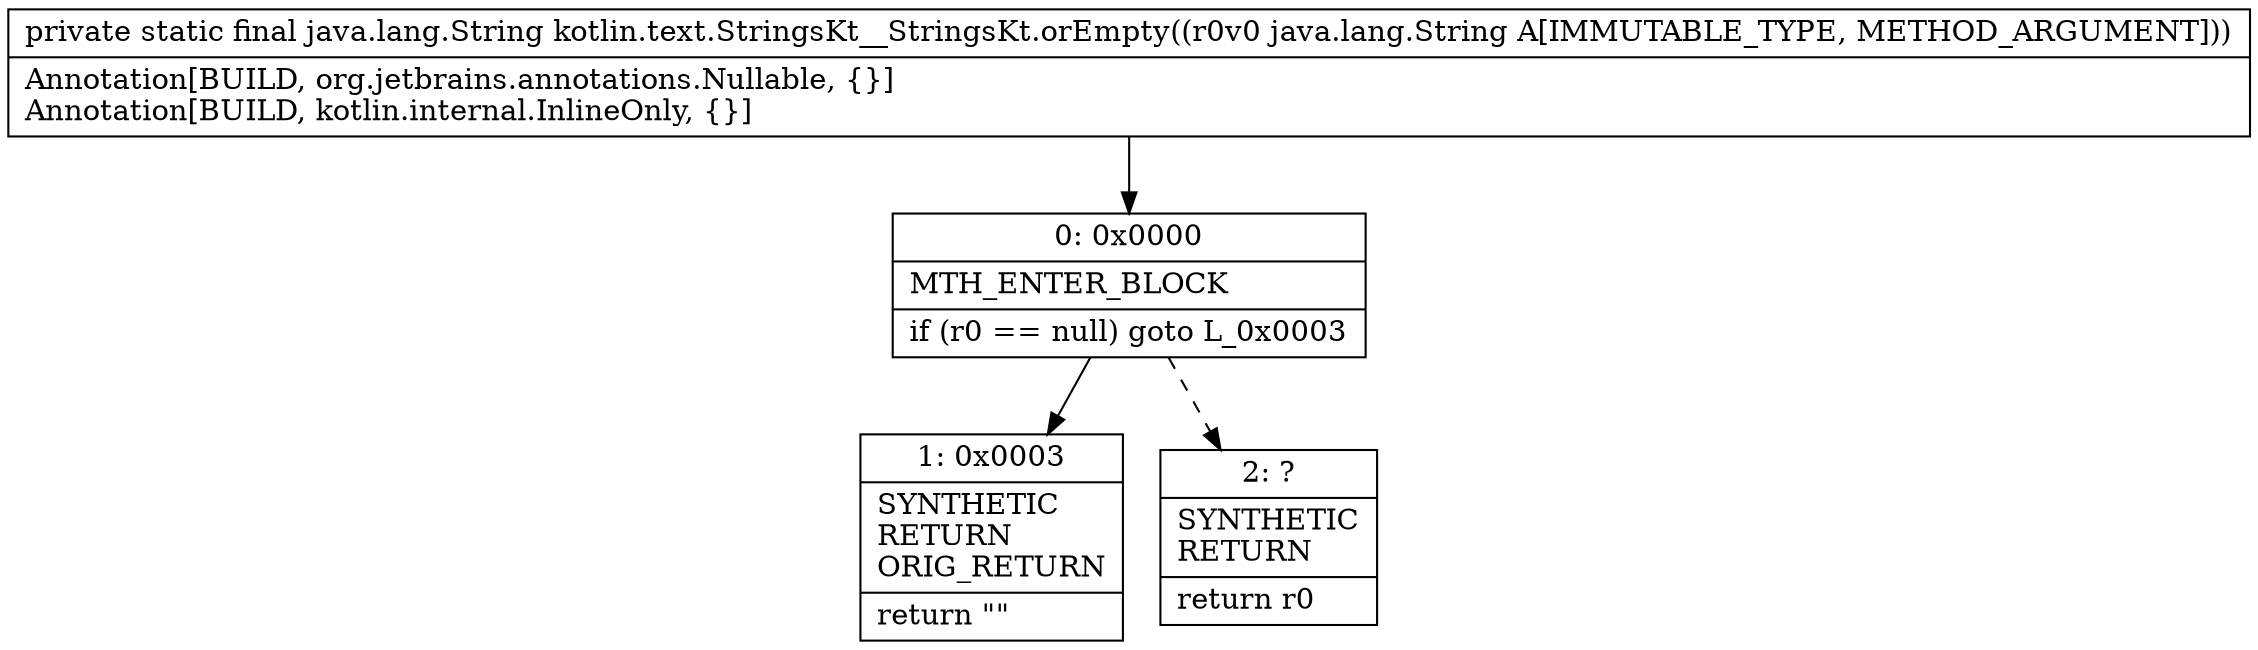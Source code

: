 digraph "CFG forkotlin.text.StringsKt__StringsKt.orEmpty(Ljava\/lang\/String;)Ljava\/lang\/String;" {
Node_0 [shape=record,label="{0\:\ 0x0000|MTH_ENTER_BLOCK\l|if (r0 == null) goto L_0x0003\l}"];
Node_1 [shape=record,label="{1\:\ 0x0003|SYNTHETIC\lRETURN\lORIG_RETURN\l|return \"\"\l}"];
Node_2 [shape=record,label="{2\:\ ?|SYNTHETIC\lRETURN\l|return r0\l}"];
MethodNode[shape=record,label="{private static final java.lang.String kotlin.text.StringsKt__StringsKt.orEmpty((r0v0 java.lang.String A[IMMUTABLE_TYPE, METHOD_ARGUMENT]))  | Annotation[BUILD, org.jetbrains.annotations.Nullable, \{\}]\lAnnotation[BUILD, kotlin.internal.InlineOnly, \{\}]\l}"];
MethodNode -> Node_0;
Node_0 -> Node_1;
Node_0 -> Node_2[style=dashed];
}

